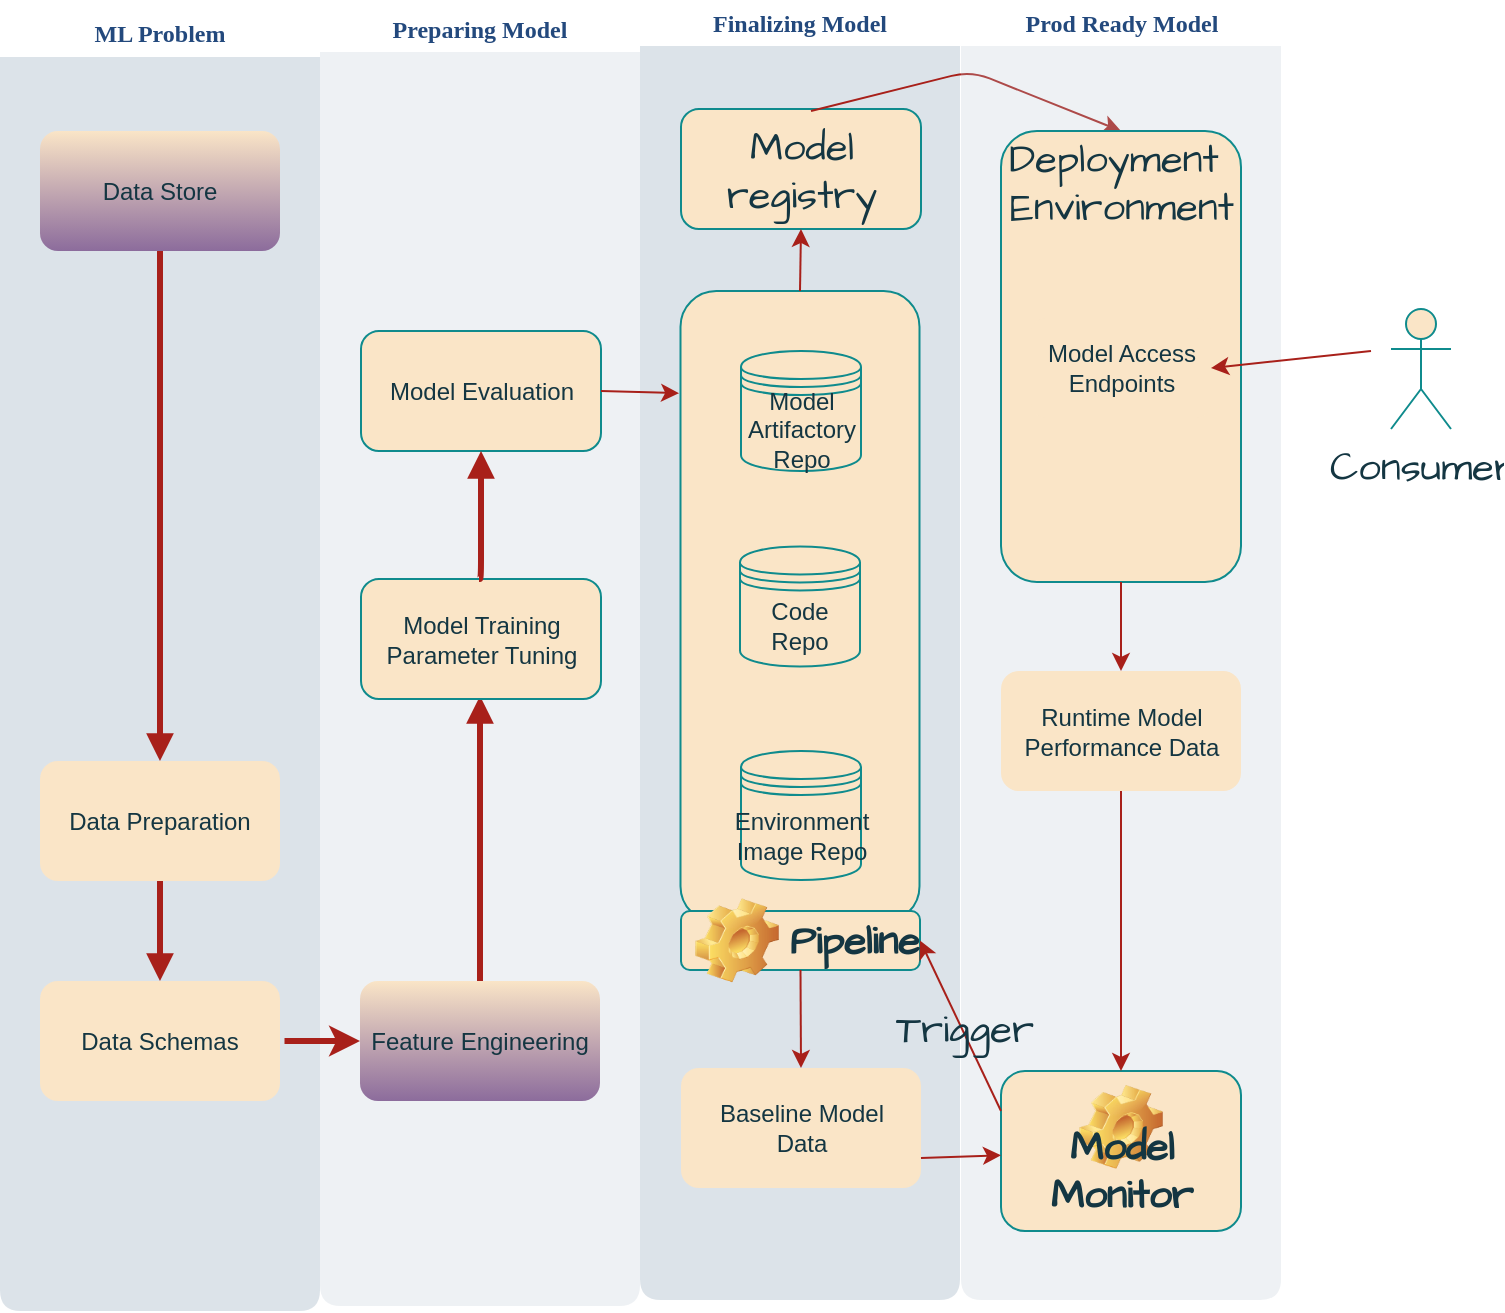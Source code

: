 <mxfile version="21.6.5" type="github">
  <diagram id="07fea595-8f29-1299-0266-81d95cde20df" name="Page-1">
    <mxGraphModel dx="1166" dy="541" grid="1" gridSize="10" guides="1" tooltips="1" connect="1" arrows="1" fold="1" page="1" pageScale="1" pageWidth="1169" pageHeight="827" background="none" math="0" shadow="0">
      <root>
        <mxCell id="0" />
        <mxCell id="1" parent="0" />
        <mxCell id="170" value="&lt;font color=&quot;#23497d&quot;&gt;ML Problem&lt;/font&gt;" style="swimlane;whiteSpace=wrap;fillColor=none;swimlaneFillColor=#BAC8D3;fontColor=#143642;fontFamily=Tahoma;html=1;strokeColor=none;opacity=50;labelBackgroundColor=none;rounded=1;" parent="1" vertex="1">
          <mxGeometry x="270" y="91.5" width="160" height="650" as="geometry">
            <mxRectangle x="20" y="20" width="80" height="23" as="alternateBounds" />
          </mxGeometry>
        </mxCell>
        <mxCell id="171" value="Data Store" style="whiteSpace=wrap;shadow=0;fontColor=#143642;fontFamily=Helvetica;fontStyle=0;html=1;fontSize=12;plain-purple;strokeColor=none;fillColor=#FAE5C7;spacing=6;verticalAlign=middle;labelBackgroundColor=none;rounded=1;" parent="170" vertex="1">
          <mxGeometry x="20" y="60" width="120" height="60" as="geometry" />
        </mxCell>
        <mxCell id="172" value="Data Preparation" style="whiteSpace=wrap;strokeColor=none;fillColor=#FAE5C7;shadow=0;fontColor=#143642;fontFamily=Helvetica;fontStyle=0;html=1;fontSize=12;spacing=6;verticalAlign=middle;labelBackgroundColor=none;rounded=1;" parent="170" vertex="1">
          <mxGeometry x="20" y="375" width="120" height="60" as="geometry" />
        </mxCell>
        <mxCell id="173" value="Data Schemas" style="whiteSpace=wrap;strokeColor=none;fillColor=#FAE5C7;shadow=0;fontColor=#143642;fontFamily=Helvetica;fontStyle=0;html=1;fontSize=12;spacing=6;verticalAlign=middle;labelBackgroundColor=none;rounded=1;" parent="170" vertex="1">
          <mxGeometry x="20" y="485" width="120" height="60" as="geometry" />
        </mxCell>
        <mxCell id="174" value="" style="edgeStyle=segmentEdgeStyle;strokeColor=#A8201A;strokeWidth=3;html=1;endArrow=block;endFill=1;labelBackgroundColor=none;fontColor=default;" parent="170" source="172" target="173" edge="1">
          <mxGeometry width="100" height="100" relative="1" as="geometry">
            <mxPoint x="170" y="397.5" as="sourcePoint" />
            <mxPoint x="270" y="472.5" as="targetPoint" />
          </mxGeometry>
        </mxCell>
        <mxCell id="175" value="" style="edgeStyle=segmentEdgeStyle;strokeColor=#A8201A;strokeWidth=3;html=1;endArrow=block;endFill=1;labelBackgroundColor=none;fontColor=default;" parent="170" source="171" target="172" edge="1">
          <mxGeometry width="100" height="100" relative="1" as="geometry">
            <mxPoint x="160" y="110" as="sourcePoint" />
            <mxPoint x="260" y="185" as="targetPoint" />
          </mxGeometry>
        </mxCell>
        <mxCell id="187" value="&lt;font color=&quot;#23497d&quot;&gt;Finalizing Model&lt;/font&gt;" style="swimlane;whiteSpace=wrap;fillColor=none;swimlaneFillColor=#BAC8D3;fontColor=#143642;fontFamily=Tahoma;html=1;strokeColor=none;opacity=50;labelBackgroundColor=none;rounded=1;" parent="1" vertex="1">
          <mxGeometry x="590" y="86" width="160" height="650" as="geometry">
            <mxRectangle x="20" y="20" width="80" height="23" as="alternateBounds" />
          </mxGeometry>
        </mxCell>
        <mxCell id="LDGs9otjKLNxabIMayrT-233" value="" style="rounded=1;whiteSpace=wrap;html=1;fillColor=#FAE5C7;strokeColor=#0F8B8D;labelBackgroundColor=none;fontColor=#143642;" vertex="1" parent="187">
          <mxGeometry x="20.25" y="145.5" width="119.5" height="315.5" as="geometry" />
        </mxCell>
        <mxCell id="LDGs9otjKLNxabIMayrT-224" value="Model Artifactory&lt;br&gt;Repo" style="shape=datastore;whiteSpace=wrap;html=1;labelBackgroundColor=none;fillColor=#FAE5C7;strokeColor=#0F8B8D;fontColor=#143642;rounded=1;" vertex="1" parent="187">
          <mxGeometry x="50.5" y="175.5" width="60" height="60" as="geometry" />
        </mxCell>
        <mxCell id="LDGs9otjKLNxabIMayrT-228" value="Code Repo" style="shape=datastore;whiteSpace=wrap;html=1;labelBackgroundColor=none;fillColor=#FAE5C7;strokeColor=#0F8B8D;fontColor=#143642;rounded=1;" vertex="1" parent="187">
          <mxGeometry x="50" y="273.25" width="60" height="60" as="geometry" />
        </mxCell>
        <mxCell id="LDGs9otjKLNxabIMayrT-230" value="Environment Image Repo" style="shape=datastore;whiteSpace=wrap;html=1;labelBackgroundColor=none;fillColor=#FAE5C7;strokeColor=#0F8B8D;fontColor=#143642;rounded=1;" vertex="1" parent="187">
          <mxGeometry x="50.5" y="375.5" width="60" height="64.5" as="geometry" />
        </mxCell>
        <mxCell id="LDGs9otjKLNxabIMayrT-236" value="Model registry" style="rounded=1;whiteSpace=wrap;html=1;hachureGap=4;fontFamily=Architects Daughter;fontSource=https%3A%2F%2Ffonts.googleapis.com%2Fcss%3Ffamily%3DArchitects%2BDaughter;fontSize=20;labelBackgroundColor=none;fillColor=#FAE5C7;strokeColor=#0F8B8D;fontColor=#143642;" vertex="1" parent="187">
          <mxGeometry x="20.5" y="54.5" width="120" height="60" as="geometry" />
        </mxCell>
        <mxCell id="LDGs9otjKLNxabIMayrT-237" value="" style="endArrow=classic;html=1;rounded=1;hachureGap=4;fontFamily=Architects Daughter;fontSource=https%3A%2F%2Ffonts.googleapis.com%2Fcss%3Ffamily%3DArchitects%2BDaughter;fontSize=16;entryX=0.5;entryY=1;entryDx=0;entryDy=0;exitX=0.5;exitY=0;exitDx=0;exitDy=0;labelBackgroundColor=none;strokeColor=#A8201A;fontColor=default;" edge="1" parent="187" source="LDGs9otjKLNxabIMayrT-233" target="LDGs9otjKLNxabIMayrT-236">
          <mxGeometry width="50" height="50" relative="1" as="geometry">
            <mxPoint x="5.5" y="305.5" as="sourcePoint" />
            <mxPoint x="55.5" y="255.5" as="targetPoint" />
          </mxGeometry>
        </mxCell>
        <mxCell id="LDGs9otjKLNxabIMayrT-239" value="Pipeline" style="label;whiteSpace=wrap;html=1;image=img/clipart/Gear_128x128.png;hachureGap=4;fontFamily=Architects Daughter;fontSource=https%3A%2F%2Ffonts.googleapis.com%2Fcss%3Ffamily%3DArchitects%2BDaughter;fontSize=20;labelBackgroundColor=none;fillColor=#FAE5C7;strokeColor=#0F8B8D;fontColor=#143642;" vertex="1" parent="187">
          <mxGeometry x="20.5" y="455.5" width="119.5" height="29.5" as="geometry" />
        </mxCell>
        <mxCell id="LDGs9otjKLNxabIMayrT-242" value="" style="endArrow=classic;html=1;rounded=1;hachureGap=4;fontFamily=Architects Daughter;fontSource=https%3A%2F%2Ffonts.googleapis.com%2Fcss%3Ffamily%3DArchitects%2BDaughter;fontSize=16;entryX=0.5;entryY=0;entryDx=0;entryDy=0;labelBackgroundColor=none;strokeColor=#A8201A;fontColor=default;" edge="1" parent="187" target="LDGs9otjKLNxabIMayrT-240">
          <mxGeometry width="50" height="50" relative="1" as="geometry">
            <mxPoint x="85.5" y="55.5" as="sourcePoint" />
            <mxPoint x="135.5" y="5.5" as="targetPoint" />
            <Array as="points">
              <mxPoint x="165.5" y="35.5" />
            </Array>
          </mxGeometry>
        </mxCell>
        <mxCell id="182" value="Baseline Model Data" style="whiteSpace=wrap;strokeColor=none;fillColor=#FAE5C7;shadow=0;fontColor=#143642;fontFamily=Helvetica;fontStyle=0;html=1;fontSize=12;spacing=6;verticalAlign=middle;labelBackgroundColor=none;rounded=1;" parent="187" vertex="1">
          <mxGeometry x="20.5" y="534" width="120" height="60" as="geometry" />
        </mxCell>
        <mxCell id="LDGs9otjKLNxabIMayrT-244" value="" style="endArrow=classic;html=1;rounded=1;hachureGap=4;fontFamily=Architects Daughter;fontSource=https%3A%2F%2Ffonts.googleapis.com%2Fcss%3Ffamily%3DArchitects%2BDaughter;fontSize=16;exitX=0.5;exitY=1;exitDx=0;exitDy=0;entryX=0.5;entryY=0;entryDx=0;entryDy=0;labelBackgroundColor=none;strokeColor=#A8201A;fontColor=default;" edge="1" parent="187" source="LDGs9otjKLNxabIMayrT-239" target="182">
          <mxGeometry width="50" height="50" relative="1" as="geometry">
            <mxPoint x="205.5" y="535.5" as="sourcePoint" />
            <mxPoint x="255.5" y="485.5" as="targetPoint" />
          </mxGeometry>
        </mxCell>
        <mxCell id="183" value="&lt;font color=&quot;#23497d&quot;&gt;Preparing Model&lt;/font&gt;" style="swimlane;whiteSpace=wrap;fillColor=none;swimlaneFillColor=#BAC8D3;fontColor=#143642;fontFamily=Tahoma;html=1;strokeColor=none;opacity=25;labelBackgroundColor=none;rounded=1;" parent="1" vertex="1">
          <mxGeometry x="430" y="89" width="160" height="650" as="geometry">
            <mxRectangle x="20" y="20" width="80" height="23" as="alternateBounds" />
          </mxGeometry>
        </mxCell>
        <mxCell id="184" value="Feature Engineering" style="whiteSpace=wrap;shadow=0;fontColor=#143642;fontFamily=Helvetica;fontStyle=0;html=1;fontSize=12;plain-purple;strokeColor=none;fillColor=#FAE5C7;spacing=6;verticalAlign=middle;labelBackgroundColor=none;rounded=1;" parent="183" vertex="1">
          <mxGeometry x="20" y="487.5" width="120" height="60" as="geometry" />
        </mxCell>
        <mxCell id="186" value="" style="edgeStyle=segmentEdgeStyle;strokeColor=#A8201A;strokeWidth=3;html=1;endArrow=block;endFill=1;labelBackgroundColor=none;fontColor=default;" parent="183" source="184" edge="1">
          <mxGeometry width="100" height="100" relative="1" as="geometry">
            <mxPoint x="-10" y="100" as="sourcePoint" />
            <mxPoint x="80" y="345" as="targetPoint" />
          </mxGeometry>
        </mxCell>
        <mxCell id="LDGs9otjKLNxabIMayrT-220" value="Model Training&lt;br&gt;Parameter Tuning" style="rounded=1;whiteSpace=wrap;html=1;labelBackgroundColor=none;fillColor=#FAE5C7;strokeColor=#0F8B8D;fontColor=#143642;" vertex="1" parent="183">
          <mxGeometry x="20.5" y="286.5" width="120" height="60" as="geometry" />
        </mxCell>
        <mxCell id="LDGs9otjKLNxabIMayrT-221" value="Model Evaluation" style="rounded=1;whiteSpace=wrap;html=1;labelBackgroundColor=none;fillColor=#FAE5C7;strokeColor=#0F8B8D;fontColor=#143642;" vertex="1" parent="183">
          <mxGeometry x="20.5" y="162.5" width="120" height="60" as="geometry" />
        </mxCell>
        <mxCell id="LDGs9otjKLNxabIMayrT-222" value="" style="edgeStyle=segmentEdgeStyle;strokeColor=#A8201A;strokeWidth=3;html=1;endArrow=block;endFill=1;entryX=0.5;entryY=1;entryDx=0;entryDy=0;labelBackgroundColor=none;fontColor=default;" edge="1" parent="183" target="LDGs9otjKLNxabIMayrT-221">
          <mxGeometry width="100" height="100" relative="1" as="geometry">
            <mxPoint x="79.5" y="286.5" as="sourcePoint" />
            <mxPoint x="79.5" y="143.5" as="targetPoint" />
          </mxGeometry>
        </mxCell>
        <mxCell id="193" value="&lt;font color=&quot;#23497d&quot;&gt;Prod Ready Model&lt;/font&gt;" style="swimlane;whiteSpace=wrap;fillColor=none;swimlaneFillColor=#BAC8D3;fontColor=#143642;fontFamily=Tahoma;html=1;strokeColor=none;opacity=25;labelBackgroundColor=none;rounded=1;" parent="1" vertex="1">
          <mxGeometry x="750.5" y="86" width="160" height="650" as="geometry">
            <mxRectangle x="20" y="20" width="80" height="23" as="alternateBounds" />
          </mxGeometry>
        </mxCell>
        <mxCell id="195" value="Runtime Model&lt;br&gt;Performance Data" style="whiteSpace=wrap;strokeColor=none;fillColor=#FAE5C7;shadow=0;fontColor=#143642;fontFamily=Helvetica;fontStyle=0;html=1;fontSize=12;spacing=6;verticalAlign=middle;labelBackgroundColor=none;rounded=1;" parent="193" vertex="1">
          <mxGeometry x="20" y="335.5" width="120" height="60" as="geometry" />
        </mxCell>
        <mxCell id="LDGs9otjKLNxabIMayrT-240" value="" style="rounded=1;whiteSpace=wrap;html=1;hachureGap=4;fontFamily=Architects Daughter;fontSource=https%3A%2F%2Ffonts.googleapis.com%2Fcss%3Ffamily%3DArchitects%2BDaughter;fontSize=20;labelBackgroundColor=none;fillColor=#FAE5C7;strokeColor=#0F8B8D;fontColor=#143642;" vertex="1" parent="193">
          <mxGeometry x="20" y="65.5" width="120" height="225.5" as="geometry" />
        </mxCell>
        <mxCell id="194" value="Model Access Endpoints" style="whiteSpace=wrap;strokeColor=none;fillColor=#FAE5C7;shadow=0;fontColor=#143642;fontFamily=Helvetica;fontStyle=0;html=1;fontSize=12;spacing=6;verticalAlign=middle;labelBackgroundColor=none;rounded=1;" parent="193" vertex="1">
          <mxGeometry x="35" y="159" width="90" height="50" as="geometry" />
        </mxCell>
        <mxCell id="LDGs9otjKLNxabIMayrT-241" value="Deployment&amp;nbsp;&lt;br&gt;Environment" style="text;html=1;strokeColor=none;fillColor=none;align=center;verticalAlign=middle;whiteSpace=wrap;rounded=1;fontSize=20;fontFamily=Architects Daughter;labelBackgroundColor=none;fontColor=#143642;" vertex="1" parent="193">
          <mxGeometry x="50" y="75.5" width="60" height="30" as="geometry" />
        </mxCell>
        <mxCell id="LDGs9otjKLNxabIMayrT-245" value="" style="endArrow=classic;html=1;rounded=1;hachureGap=4;fontFamily=Architects Daughter;fontSource=https%3A%2F%2Ffonts.googleapis.com%2Fcss%3Ffamily%3DArchitects%2BDaughter;fontSize=16;exitX=0.5;exitY=1;exitDx=0;exitDy=0;labelBackgroundColor=none;strokeColor=#A8201A;fontColor=default;" edge="1" parent="193" source="LDGs9otjKLNxabIMayrT-240" target="195">
          <mxGeometry width="50" height="50" relative="1" as="geometry">
            <mxPoint x="55" y="495.5" as="sourcePoint" />
            <mxPoint x="105" y="445.5" as="targetPoint" />
          </mxGeometry>
        </mxCell>
        <mxCell id="LDGs9otjKLNxabIMayrT-246" value="Model Monitor" style="label;whiteSpace=wrap;html=1;align=center;verticalAlign=bottom;spacingLeft=0;spacingBottom=4;imageAlign=center;imageVerticalAlign=top;image=img/clipart/Gear_128x128.png;hachureGap=4;fontFamily=Architects Daughter;fontSource=https%3A%2F%2Ffonts.googleapis.com%2Fcss%3Ffamily%3DArchitects%2BDaughter;fontSize=20;labelBackgroundColor=none;fillColor=#FAE5C7;strokeColor=#0F8B8D;fontColor=#143642;" vertex="1" parent="193">
          <mxGeometry x="20" y="535.5" width="120" height="80" as="geometry" />
        </mxCell>
        <mxCell id="LDGs9otjKLNxabIMayrT-248" value="" style="endArrow=classic;html=1;rounded=1;hachureGap=4;fontFamily=Architects Daughter;fontSource=https%3A%2F%2Ffonts.googleapis.com%2Fcss%3Ffamily%3DArchitects%2BDaughter;fontSize=16;exitX=0.5;exitY=1;exitDx=0;exitDy=0;entryX=0.5;entryY=0;entryDx=0;entryDy=0;labelBackgroundColor=none;strokeColor=#A8201A;fontColor=default;" edge="1" parent="193" source="195" target="LDGs9otjKLNxabIMayrT-246">
          <mxGeometry width="50" height="50" relative="1" as="geometry">
            <mxPoint x="185" y="435.5" as="sourcePoint" />
            <mxPoint x="235" y="385.5" as="targetPoint" />
          </mxGeometry>
        </mxCell>
        <mxCell id="LDGs9otjKLNxabIMayrT-218" value="" style="endArrow=classic;html=1;rounded=1;exitX=1;exitY=0.5;exitDx=0;exitDy=0;entryX=0;entryY=0.5;entryDx=0;entryDy=0;strokeWidth=3;labelBackgroundColor=none;strokeColor=#A8201A;fontColor=default;" edge="1" parent="1" target="184">
          <mxGeometry width="50" height="50" relative="1" as="geometry">
            <mxPoint x="412.25" y="606.5" as="sourcePoint" />
            <mxPoint x="607.75" y="361.5" as="targetPoint" />
          </mxGeometry>
        </mxCell>
        <mxCell id="LDGs9otjKLNxabIMayrT-234" value="" style="endArrow=classic;html=1;rounded=1;hachureGap=4;fontFamily=Architects Daughter;fontSource=https%3A%2F%2Ffonts.googleapis.com%2Fcss%3Ffamily%3DArchitects%2BDaughter;fontSize=16;entryX=-0.006;entryY=0.162;entryDx=0;entryDy=0;entryPerimeter=0;exitX=1;exitY=0.5;exitDx=0;exitDy=0;labelBackgroundColor=none;strokeColor=#A8201A;fontColor=default;" edge="1" parent="1" source="LDGs9otjKLNxabIMayrT-221" target="LDGs9otjKLNxabIMayrT-233">
          <mxGeometry width="50" height="50" relative="1" as="geometry">
            <mxPoint x="575.5" y="281.5" as="sourcePoint" />
            <mxPoint x="645.5" y="381.5" as="targetPoint" />
          </mxGeometry>
        </mxCell>
        <mxCell id="LDGs9otjKLNxabIMayrT-249" value="" style="endArrow=classic;html=1;rounded=1;hachureGap=4;fontFamily=Architects Daughter;fontSource=https%3A%2F%2Ffonts.googleapis.com%2Fcss%3Ffamily%3DArchitects%2BDaughter;fontSize=16;exitX=0;exitY=0.25;exitDx=0;exitDy=0;entryX=1;entryY=0.5;entryDx=0;entryDy=0;strokeColor=#A8201A;labelBackgroundColor=none;fontColor=default;" edge="1" parent="1" source="LDGs9otjKLNxabIMayrT-246" target="LDGs9otjKLNxabIMayrT-239">
          <mxGeometry width="50" height="50" relative="1" as="geometry">
            <mxPoint x="775.5" y="551.5" as="sourcePoint" />
            <mxPoint x="825.5" y="501.5" as="targetPoint" />
          </mxGeometry>
        </mxCell>
        <mxCell id="LDGs9otjKLNxabIMayrT-250" value="Trigger" style="edgeLabel;html=1;align=center;verticalAlign=middle;resizable=0;points=[];fontSize=20;fontFamily=Architects Daughter;labelBackgroundColor=none;fontColor=#143642;rounded=1;" vertex="1" connectable="0" parent="LDGs9otjKLNxabIMayrT-249">
          <mxGeometry x="-0.032" y="-1" relative="1" as="geometry">
            <mxPoint as="offset" />
          </mxGeometry>
        </mxCell>
        <mxCell id="LDGs9otjKLNxabIMayrT-251" value="" style="endArrow=classic;html=1;rounded=1;hachureGap=4;fontFamily=Architects Daughter;fontSource=https%3A%2F%2Ffonts.googleapis.com%2Fcss%3Ffamily%3DArchitects%2BDaughter;fontSize=16;exitX=1;exitY=0.75;exitDx=0;exitDy=0;labelBackgroundColor=none;strokeColor=#A8201A;fontColor=default;" edge="1" parent="1" source="182" target="LDGs9otjKLNxabIMayrT-246">
          <mxGeometry width="50" height="50" relative="1" as="geometry">
            <mxPoint x="775.5" y="631.5" as="sourcePoint" />
            <mxPoint x="825.5" y="581.5" as="targetPoint" />
          </mxGeometry>
        </mxCell>
        <mxCell id="LDGs9otjKLNxabIMayrT-252" value="Consumer" style="shape=umlActor;verticalLabelPosition=bottom;verticalAlign=top;html=1;outlineConnect=0;hachureGap=4;fontFamily=Architects Daughter;fontSource=https%3A%2F%2Ffonts.googleapis.com%2Fcss%3Ffamily%3DArchitects%2BDaughter;fontSize=20;labelBackgroundColor=none;fillColor=#FAE5C7;strokeColor=#0F8B8D;fontColor=#143642;rounded=1;" vertex="1" parent="1">
          <mxGeometry x="965.5" y="240.5" width="30" height="60" as="geometry" />
        </mxCell>
        <mxCell id="LDGs9otjKLNxabIMayrT-255" value="" style="endArrow=classic;html=1;rounded=1;hachureGap=4;fontFamily=Architects Daughter;fontSource=https%3A%2F%2Ffonts.googleapis.com%2Fcss%3Ffamily%3DArchitects%2BDaughter;fontSize=16;entryX=1;entryY=0.5;entryDx=0;entryDy=0;labelBackgroundColor=none;strokeColor=#A8201A;fontColor=default;" edge="1" parent="1" target="194">
          <mxGeometry width="50" height="50" relative="1" as="geometry">
            <mxPoint x="955.5" y="261.5" as="sourcePoint" />
            <mxPoint x="825.5" y="321.5" as="targetPoint" />
          </mxGeometry>
        </mxCell>
      </root>
    </mxGraphModel>
  </diagram>
</mxfile>
